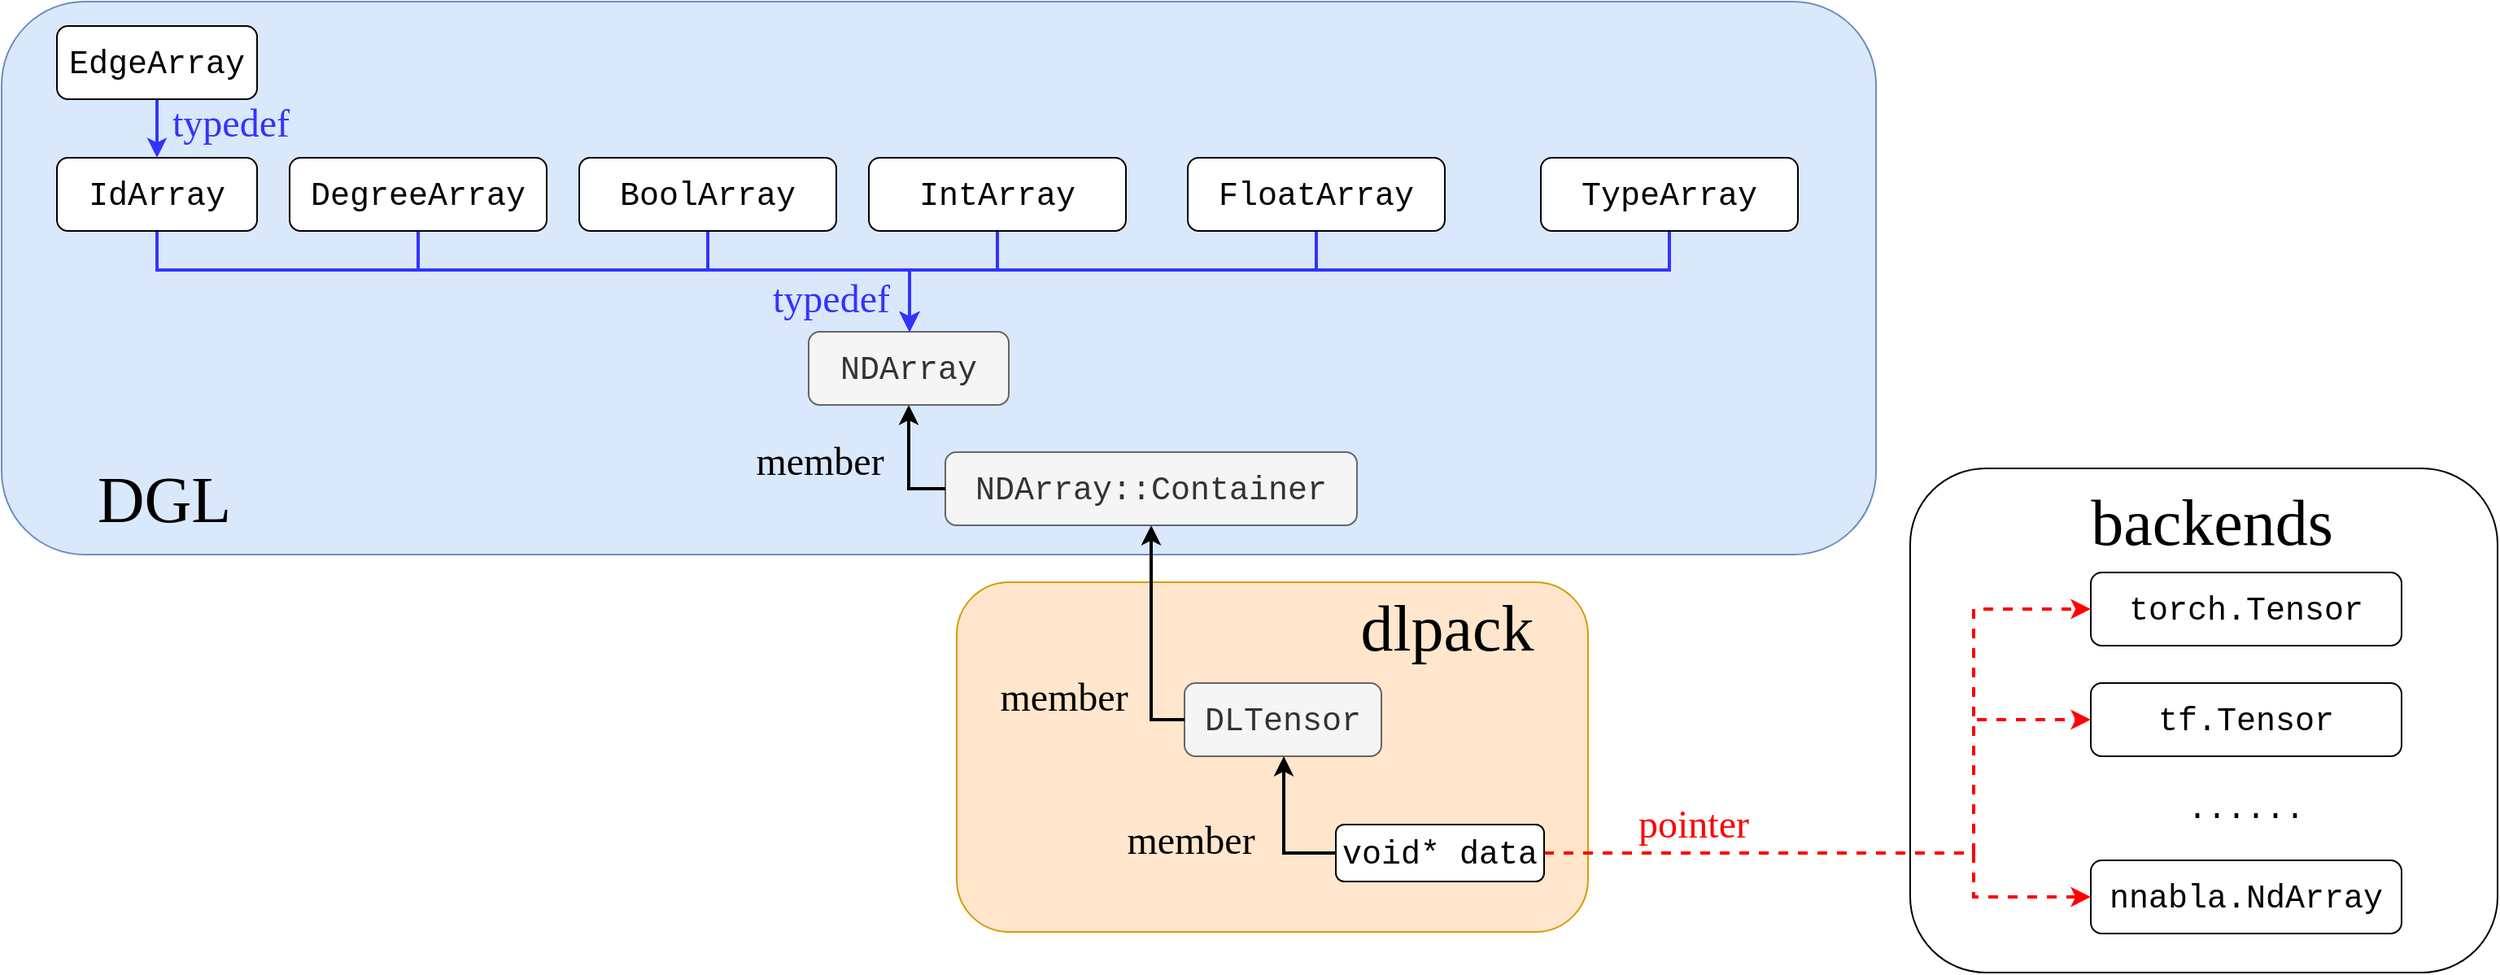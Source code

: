 <mxfile version="15.8.7" type="device"><diagram id="isak7Jh-OCFRt2U0UdQf" name="Page-1"><mxGraphModel dx="1248" dy="565" grid="0" gridSize="10" guides="1" tooltips="1" connect="1" arrows="1" fold="1" page="0" pageScale="1" pageWidth="827" pageHeight="1169" math="0" shadow="0"><root><mxCell id="0"/><mxCell id="1" parent="0"/><mxCell id="oZp763duWZMSPAbhiOC--38" value="" style="rounded=1;whiteSpace=wrap;html=1;fontFamily=Georgia;fontSize=24;" parent="1" vertex="1"><mxGeometry x="1088" y="357" width="361" height="310" as="geometry"/></mxCell><mxCell id="oZp763duWZMSPAbhiOC--37" value="" style="rounded=1;whiteSpace=wrap;html=1;fontFamily=Georgia;fontSize=24;fillColor=#ffe6cc;strokeColor=#d79b00;" parent="1" vertex="1"><mxGeometry x="502" y="427" width="388" height="215" as="geometry"/></mxCell><mxCell id="oZp763duWZMSPAbhiOC--36" value="" style="rounded=1;whiteSpace=wrap;html=1;fontFamily=Georgia;fontSize=24;fillColor=#dae8fc;strokeColor=#6c8ebf;" parent="1" vertex="1"><mxGeometry x="-85" y="70" width="1152" height="340" as="geometry"/></mxCell><mxCell id="oZp763duWZMSPAbhiOC--3" style="edgeStyle=orthogonalEdgeStyle;rounded=0;orthogonalLoop=1;jettySize=auto;html=1;fontFamily=Courier New;fontSize=20;dashed=1;entryX=0;entryY=0.5;entryDx=0;entryDy=0;strokeWidth=2;exitX=1;exitY=0.5;exitDx=0;exitDy=0;strokeColor=#FF0000;" parent="1" source="oZp763duWZMSPAbhiOC--31" target="oZp763duWZMSPAbhiOC--2" edge="1"><mxGeometry relative="1" as="geometry"><Array as="points"><mxPoint x="1127" y="594"/><mxPoint x="1127" y="443"/></Array></mxGeometry></mxCell><mxCell id="oZp763duWZMSPAbhiOC--5" style="edgeStyle=orthogonalEdgeStyle;rounded=0;orthogonalLoop=1;jettySize=auto;html=1;entryX=0;entryY=0.5;entryDx=0;entryDy=0;dashed=1;fontFamily=Courier New;fontSize=20;strokeWidth=2;exitX=1;exitY=0.5;exitDx=0;exitDy=0;strokeColor=#FF0000;" parent="1" source="oZp763duWZMSPAbhiOC--31" target="oZp763duWZMSPAbhiOC--4" edge="1"><mxGeometry relative="1" as="geometry"><Array as="points"><mxPoint x="1127" y="594"/><mxPoint x="1127" y="512"/></Array></mxGeometry></mxCell><mxCell id="oZp763duWZMSPAbhiOC--7" style="edgeStyle=orthogonalEdgeStyle;rounded=0;orthogonalLoop=1;jettySize=auto;html=1;entryX=0;entryY=0.5;entryDx=0;entryDy=0;dashed=1;fontFamily=Courier New;fontSize=20;strokeWidth=2;exitX=1;exitY=0.5;exitDx=0;exitDy=0;strokeColor=#FF0000;" parent="1" source="oZp763duWZMSPAbhiOC--31" target="oZp763duWZMSPAbhiOC--6" edge="1"><mxGeometry relative="1" as="geometry"><Array as="points"><mxPoint x="1127" y="594"/><mxPoint x="1127" y="620"/></Array></mxGeometry></mxCell><mxCell id="oZp763duWZMSPAbhiOC--1" value="&lt;font face=&quot;Courier New&quot; style=&quot;font-size: 20px&quot;&gt;DLTensor&lt;/font&gt;" style="rounded=1;whiteSpace=wrap;html=1;fillColor=#f5f5f5;fontColor=#333333;strokeColor=#666666;" parent="1" vertex="1"><mxGeometry x="642" y="489" width="121" height="45" as="geometry"/></mxCell><mxCell id="oZp763duWZMSPAbhiOC--2" value="&lt;font face=&quot;Courier New&quot; style=&quot;font-size: 20px&quot;&gt;torch.Tensor&lt;br&gt;&lt;/font&gt;" style="rounded=1;whiteSpace=wrap;html=1;" parent="1" vertex="1"><mxGeometry x="1199" y="421" width="191" height="45" as="geometry"/></mxCell><mxCell id="oZp763duWZMSPAbhiOC--4" value="&lt;font face=&quot;Courier New&quot; style=&quot;font-size: 20px&quot;&gt;tf.Tensor&lt;br&gt;&lt;/font&gt;" style="rounded=1;whiteSpace=wrap;html=1;" parent="1" vertex="1"><mxGeometry x="1199" y="489" width="191" height="45" as="geometry"/></mxCell><mxCell id="oZp763duWZMSPAbhiOC--6" value="&lt;font face=&quot;Courier New&quot; style=&quot;font-size: 20px&quot;&gt;nnabla.NdArray&lt;br&gt;&lt;/font&gt;" style="rounded=1;whiteSpace=wrap;html=1;" parent="1" vertex="1"><mxGeometry x="1199" y="598" width="191" height="45" as="geometry"/></mxCell><mxCell id="oZp763duWZMSPAbhiOC--10" style="edgeStyle=orthogonalEdgeStyle;rounded=0;orthogonalLoop=1;jettySize=auto;html=1;fontFamily=Courier New;fontSize=20;strokeWidth=2;exitX=0;exitY=0.5;exitDx=0;exitDy=0;" parent="1" source="oZp763duWZMSPAbhiOC--1" target="oZp763duWZMSPAbhiOC--8" edge="1"><mxGeometry relative="1" as="geometry"><mxPoint x="537" y="474" as="sourcePoint"/></mxGeometry></mxCell><mxCell id="oZp763duWZMSPAbhiOC--8" value="&lt;font face=&quot;Courier New&quot; style=&quot;font-size: 20px&quot;&gt;NDArray::Container&lt;/font&gt;" style="rounded=1;whiteSpace=wrap;html=1;fillColor=#f5f5f5;fontColor=#333333;strokeColor=#666666;" parent="1" vertex="1"><mxGeometry x="495" y="347" width="253" height="45" as="geometry"/></mxCell><mxCell id="oZp763duWZMSPAbhiOC--9" value="......" style="text;html=1;strokeColor=none;fillColor=none;align=center;verticalAlign=middle;whiteSpace=wrap;rounded=0;fontFamily=Courier New;fontSize=20;" parent="1" vertex="1"><mxGeometry x="1252" y="551" width="85" height="30" as="geometry"/></mxCell><mxCell id="oZp763duWZMSPAbhiOC--13" style="edgeStyle=orthogonalEdgeStyle;rounded=0;orthogonalLoop=1;jettySize=auto;html=1;fontFamily=Courier New;fontSize=20;strokeWidth=2;exitX=0;exitY=0.5;exitDx=0;exitDy=0;entryX=0.5;entryY=1;entryDx=0;entryDy=0;" parent="1" source="oZp763duWZMSPAbhiOC--8" target="oZp763duWZMSPAbhiOC--11" edge="1"><mxGeometry relative="1" as="geometry"><mxPoint x="425" y="385" as="targetPoint"/></mxGeometry></mxCell><mxCell id="oZp763duWZMSPAbhiOC--11" value="&lt;font face=&quot;Courier New&quot; style=&quot;font-size: 20px&quot;&gt;NDArray&lt;/font&gt;" style="rounded=1;whiteSpace=wrap;html=1;fillColor=#f5f5f5;fontColor=#333333;strokeColor=#666666;" parent="1" vertex="1"><mxGeometry x="411" y="273" width="123" height="45" as="geometry"/></mxCell><mxCell id="oZp763duWZMSPAbhiOC--15" style="edgeStyle=orthogonalEdgeStyle;rounded=0;orthogonalLoop=1;jettySize=auto;html=1;entryX=0.5;entryY=0;entryDx=0;entryDy=0;fontFamily=Courier New;fontSize=20;exitX=0.5;exitY=1;exitDx=0;exitDy=0;fontColor=#3333FF;strokeWidth=2;strokeColor=#3333FF;" parent="1" source="oZp763duWZMSPAbhiOC--14" target="oZp763duWZMSPAbhiOC--11" edge="1"><mxGeometry relative="1" as="geometry"><Array as="points"><mxPoint x="11" y="235"/><mxPoint x="473" y="235"/><mxPoint x="473" y="273"/></Array></mxGeometry></mxCell><mxCell id="oZp763duWZMSPAbhiOC--14" value="&lt;font face=&quot;Courier New&quot; style=&quot;font-size: 20px&quot;&gt;IdArray&lt;/font&gt;" style="rounded=1;whiteSpace=wrap;html=1;" parent="1" vertex="1"><mxGeometry x="-51" y="166" width="123" height="45" as="geometry"/></mxCell><mxCell id="oZp763duWZMSPAbhiOC--17" style="edgeStyle=orthogonalEdgeStyle;rounded=0;orthogonalLoop=1;jettySize=auto;html=1;entryX=0.5;entryY=0;entryDx=0;entryDy=0;fontFamily=Courier New;fontSize=20;fontColor=#3333FF;strokeWidth=2;strokeColor=#3333FF;" parent="1" source="oZp763duWZMSPAbhiOC--16" target="oZp763duWZMSPAbhiOC--11" edge="1"><mxGeometry relative="1" as="geometry"><Array as="points"><mxPoint x="171" y="235"/><mxPoint x="473" y="235"/><mxPoint x="473" y="273"/></Array></mxGeometry></mxCell><mxCell id="oZp763duWZMSPAbhiOC--16" value="&lt;font face=&quot;Courier New&quot; style=&quot;font-size: 20px&quot;&gt;DegreeArray&lt;/font&gt;" style="rounded=1;whiteSpace=wrap;html=1;" parent="1" vertex="1"><mxGeometry x="92" y="166" width="158" height="45" as="geometry"/></mxCell><mxCell id="oZp763duWZMSPAbhiOC--19" style="edgeStyle=orthogonalEdgeStyle;rounded=0;orthogonalLoop=1;jettySize=auto;html=1;entryX=0.5;entryY=0;entryDx=0;entryDy=0;fontFamily=Courier New;fontSize=20;exitX=0.5;exitY=1;exitDx=0;exitDy=0;fontColor=#3333FF;strokeWidth=2;strokeColor=#3333FF;" parent="1" source="oZp763duWZMSPAbhiOC--18" target="oZp763duWZMSPAbhiOC--11" edge="1"><mxGeometry relative="1" as="geometry"><Array as="points"><mxPoint x="349" y="235"/><mxPoint x="473" y="235"/><mxPoint x="473" y="273"/></Array></mxGeometry></mxCell><mxCell id="oZp763duWZMSPAbhiOC--18" value="&lt;font face=&quot;Courier New&quot; style=&quot;font-size: 20px&quot;&gt;BoolArray&lt;/font&gt;" style="rounded=1;whiteSpace=wrap;html=1;" parent="1" vertex="1"><mxGeometry x="270" y="166" width="158" height="45" as="geometry"/></mxCell><mxCell id="oZp763duWZMSPAbhiOC--21" style="edgeStyle=orthogonalEdgeStyle;rounded=0;orthogonalLoop=1;jettySize=auto;html=1;entryX=0.5;entryY=0;entryDx=0;entryDy=0;fontFamily=Courier New;fontSize=20;exitX=0.5;exitY=1;exitDx=0;exitDy=0;fontColor=#3333FF;strokeWidth=2;strokeColor=#3333FF;" parent="1" source="oZp763duWZMSPAbhiOC--20" target="oZp763duWZMSPAbhiOC--11" edge="1"><mxGeometry relative="1" as="geometry"><Array as="points"><mxPoint x="527" y="235"/><mxPoint x="473" y="235"/><mxPoint x="473" y="273"/></Array></mxGeometry></mxCell><mxCell id="oZp763duWZMSPAbhiOC--20" value="&lt;font face=&quot;Courier New&quot;&gt;&lt;span style=&quot;font-size: 20px&quot;&gt;IntArray&lt;/span&gt;&lt;/font&gt;" style="rounded=1;whiteSpace=wrap;html=1;" parent="1" vertex="1"><mxGeometry x="448" y="166" width="158" height="45" as="geometry"/></mxCell><mxCell id="oZp763duWZMSPAbhiOC--23" style="edgeStyle=orthogonalEdgeStyle;rounded=0;orthogonalLoop=1;jettySize=auto;html=1;fontFamily=Courier New;fontSize=20;fontColor=#3333FF;strokeWidth=2;strokeColor=#3333FF;" parent="1" source="oZp763duWZMSPAbhiOC--22" target="oZp763duWZMSPAbhiOC--11" edge="1"><mxGeometry relative="1" as="geometry"><Array as="points"><mxPoint x="723" y="235"/><mxPoint x="473" y="235"/></Array></mxGeometry></mxCell><mxCell id="oZp763duWZMSPAbhiOC--22" value="&lt;font face=&quot;Courier New&quot;&gt;&lt;span style=&quot;font-size: 20px&quot;&gt;FloatArray&lt;/span&gt;&lt;/font&gt;" style="rounded=1;whiteSpace=wrap;html=1;" parent="1" vertex="1"><mxGeometry x="644" y="166" width="158" height="45" as="geometry"/></mxCell><mxCell id="oZp763duWZMSPAbhiOC--25" style="edgeStyle=orthogonalEdgeStyle;rounded=0;orthogonalLoop=1;jettySize=auto;html=1;entryX=0.5;entryY=0;entryDx=0;entryDy=0;fontFamily=Courier New;fontSize=20;fontColor=#3333FF;strokeWidth=2;strokeColor=#3333FF;" parent="1" source="oZp763duWZMSPAbhiOC--24" target="oZp763duWZMSPAbhiOC--11" edge="1"><mxGeometry relative="1" as="geometry"><Array as="points"><mxPoint x="940" y="235"/><mxPoint x="473" y="235"/><mxPoint x="473" y="273"/></Array></mxGeometry></mxCell><mxCell id="oZp763duWZMSPAbhiOC--24" value="&lt;font face=&quot;Courier New&quot;&gt;&lt;span style=&quot;font-size: 20px&quot;&gt;TypeArray&lt;/span&gt;&lt;/font&gt;" style="rounded=1;whiteSpace=wrap;html=1;" parent="1" vertex="1"><mxGeometry x="861" y="166" width="158" height="45" as="geometry"/></mxCell><mxCell id="oZp763duWZMSPAbhiOC--26" value="&lt;font face=&quot;Georgia&quot; style=&quot;font-size: 24px&quot;&gt;&lt;span style=&quot;font-weight: normal&quot;&gt;typedef&lt;/span&gt;&lt;/font&gt;" style="text;html=1;strokeColor=none;fillColor=none;align=center;verticalAlign=middle;whiteSpace=wrap;rounded=0;fontFamily=Courier New;fontSize=20;fontStyle=1;fontColor=#3333FF;" parent="1" vertex="1"><mxGeometry x="395" y="238" width="60" height="30" as="geometry"/></mxCell><mxCell id="oZp763duWZMSPAbhiOC--29" value="&lt;font face=&quot;Georgia&quot; style=&quot;font-size: 24px&quot;&gt;&lt;span style=&quot;font-weight: normal&quot;&gt;member&lt;/span&gt;&lt;/font&gt;" style="text;html=1;strokeColor=none;fillColor=none;align=center;verticalAlign=middle;whiteSpace=wrap;rounded=0;fontFamily=Courier New;fontSize=20;fontStyle=1;fontColor=#000000;" parent="1" vertex="1"><mxGeometry x="388" y="338" width="60" height="30" as="geometry"/></mxCell><mxCell id="oZp763duWZMSPAbhiOC--30" value="&lt;font face=&quot;Georgia&quot; style=&quot;font-size: 24px&quot;&gt;&lt;span style=&quot;font-weight: normal&quot;&gt;member&lt;/span&gt;&lt;/font&gt;" style="text;html=1;strokeColor=none;fillColor=none;align=center;verticalAlign=middle;whiteSpace=wrap;rounded=0;fontFamily=Courier New;fontSize=20;fontStyle=1;fontColor=#000000;" parent="1" vertex="1"><mxGeometry x="538" y="483" width="60" height="30" as="geometry"/></mxCell><mxCell id="oZp763duWZMSPAbhiOC--32" style="edgeStyle=orthogonalEdgeStyle;rounded=0;orthogonalLoop=1;jettySize=auto;html=1;fontFamily=Georgia;fontSize=24;fontColor=#3333FF;strokeColor=#000000;strokeWidth=2;" parent="1" source="oZp763duWZMSPAbhiOC--31" target="oZp763duWZMSPAbhiOC--1" edge="1"><mxGeometry relative="1" as="geometry"><Array as="points"><mxPoint x="703" y="594"/></Array></mxGeometry></mxCell><mxCell id="oZp763duWZMSPAbhiOC--31" value="&lt;font face=&quot;Courier New&quot; style=&quot;font-size: 20px&quot;&gt;void* data&lt;/font&gt;" style="rounded=1;whiteSpace=wrap;html=1;" parent="1" vertex="1"><mxGeometry x="735" y="576" width="128" height="35" as="geometry"/></mxCell><mxCell id="oZp763duWZMSPAbhiOC--34" value="&lt;font face=&quot;Georgia&quot; style=&quot;font-size: 24px&quot;&gt;&lt;span style=&quot;font-weight: normal&quot;&gt;member&lt;/span&gt;&lt;/font&gt;" style="text;html=1;strokeColor=none;fillColor=none;align=center;verticalAlign=middle;whiteSpace=wrap;rounded=0;fontFamily=Courier New;fontSize=20;fontStyle=1;fontColor=#000000;" parent="1" vertex="1"><mxGeometry x="616" y="571" width="60" height="30" as="geometry"/></mxCell><mxCell id="oZp763duWZMSPAbhiOC--35" value="&lt;font face=&quot;Georgia&quot; style=&quot;font-size: 24px&quot; color=&quot;#ff0000&quot;&gt;&lt;span style=&quot;font-weight: normal&quot;&gt;pointer&lt;/span&gt;&lt;/font&gt;" style="text;html=1;strokeColor=none;fillColor=none;align=center;verticalAlign=middle;whiteSpace=wrap;rounded=0;fontFamily=Courier New;fontSize=20;fontStyle=1;fontColor=#3333FF;" parent="1" vertex="1"><mxGeometry x="925" y="561" width="60" height="30" as="geometry"/></mxCell><mxCell id="oZp763duWZMSPAbhiOC--39" value="&lt;font face=&quot;Georgia&quot; size=&quot;1&quot;&gt;&lt;span style=&quot;font-weight: normal ; font-size: 40px&quot;&gt;DGL&lt;/span&gt;&lt;/font&gt;" style="text;html=1;strokeColor=none;fillColor=none;align=center;verticalAlign=middle;whiteSpace=wrap;rounded=0;fontFamily=Courier New;fontSize=20;fontStyle=1;fontColor=#000000;" parent="1" vertex="1"><mxGeometry x="-15" y="360.5" width="60" height="30" as="geometry"/></mxCell><mxCell id="oZp763duWZMSPAbhiOC--40" value="&lt;font face=&quot;Georgia&quot; size=&quot;1&quot;&gt;&lt;span style=&quot;font-weight: normal ; font-size: 40px&quot;&gt;dlpack&lt;/span&gt;&lt;/font&gt;" style="text;html=1;strokeColor=none;fillColor=none;align=center;verticalAlign=middle;whiteSpace=wrap;rounded=0;fontFamily=Courier New;fontSize=20;fontStyle=1;fontColor=#000000;" parent="1" vertex="1"><mxGeometry x="735" y="440" width="137" height="30" as="geometry"/></mxCell><mxCell id="oZp763duWZMSPAbhiOC--41" value="&lt;font face=&quot;Georgia&quot; size=&quot;1&quot;&gt;&lt;span style=&quot;font-weight: normal ; font-size: 40px&quot;&gt;backends&lt;/span&gt;&lt;/font&gt;" style="text;html=1;strokeColor=none;fillColor=none;align=center;verticalAlign=middle;whiteSpace=wrap;rounded=0;fontFamily=Courier New;fontSize=20;fontStyle=1;fontColor=#000000;" parent="1" vertex="1"><mxGeometry x="1205" y="375" width="137" height="30" as="geometry"/></mxCell><mxCell id="4vApwWM24BAmjklHRnTP-2" style="edgeStyle=orthogonalEdgeStyle;rounded=0;orthogonalLoop=1;jettySize=auto;html=1;strokeColor=#3333FF;strokeWidth=2;" edge="1" parent="1" source="4vApwWM24BAmjklHRnTP-1" target="oZp763duWZMSPAbhiOC--14"><mxGeometry relative="1" as="geometry"/></mxCell><mxCell id="4vApwWM24BAmjklHRnTP-1" value="&lt;font face=&quot;Courier New&quot; style=&quot;font-size: 20px&quot;&gt;EdgeArray&lt;/font&gt;" style="rounded=1;whiteSpace=wrap;html=1;" vertex="1" parent="1"><mxGeometry x="-51" y="85" width="123" height="45" as="geometry"/></mxCell><mxCell id="4vApwWM24BAmjklHRnTP-3" value="&lt;font face=&quot;Georgia&quot; style=&quot;font-size: 24px&quot;&gt;&lt;span style=&quot;font-weight: normal&quot;&gt;typedef&lt;/span&gt;&lt;/font&gt;" style="text;html=1;strokeColor=none;fillColor=none;align=center;verticalAlign=middle;whiteSpace=wrap;rounded=0;fontFamily=Courier New;fontSize=20;fontStyle=1;fontColor=#3333FF;" vertex="1" parent="1"><mxGeometry x="26" y="130" width="60" height="30" as="geometry"/></mxCell></root></mxGraphModel></diagram></mxfile>